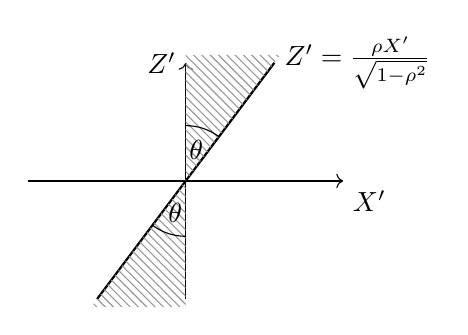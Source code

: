 \begin{tikzpicture}[scale=0.5, background layer/.style={fill=none}]
% Define constants
\def\rhovalue{0.8}
%\pgfmathsetmacro{\slope}{\rhovalue/sqrt(1-\rhovalue^2)}
\def\slope{1.333}
\def\endX{5}
\pgfmathsetmacro{\endZ}{\slope*\endX}



% Draw axes
\draw[->] (0,-3) -- (0,3) node[left] {$Z'$};
\draw[->] (-4,0) -- (4,0) node[below right] {$X'$};

% Draw the line Z' = rho*X'/sqrt(1-rho^2) constrained within axis bounds
\pgfmathsetmacro{\leftX}{-3/\slope}  % X value where line reaches Z' = -3
\pgfmathsetmacro{\rightX}{3/\slope}  % X value where line reaches Z' = 3
\pgfmathsetmacro{\actualLeftX}{max(-5.5, \leftX)}
\pgfmathsetmacro{\actualRightX}{min(5.5, \rightX)}
\pgfmathsetmacro{\actualLeftZ}{\slope*\actualLeftX}
\pgfmathsetmacro{\actualRightZ}{\slope*\actualRightX}
\draw[thick] (\actualLeftX, \actualLeftZ) -- (\actualRightX, \actualRightZ) node[right] {$Z' = \frac{\rho X'}{\sqrt{1-\rho^2}}$};
%\draw[thick] (\actualLeftX, \actualLeftZ) -- (\actualRightX, \actualRightZ) 
%  node[above right, xshift=-20pt, yshift=-10pt] {$Z' = \frac{\rho X'}{\sqrt{1-\rho^2}}$};


% Coordinates for angle measurement
\coordinate (O) at (0,0);
\coordinate (Zaxis) at (0,1);
\coordinate (LinePoint) at (1, \slope);
\coordinate (NegZaxis) at (0,-1);
\coordinate (NegLinePoint) at (-1, -\slope);
\coordinate (Zfar) at (0,3.2);
\coordinate (linetopfar) at (3.2/\slope, 3.2);
\coordinate (NegZfar) at (0,-3.2);
\coordinate (Neglinetopfar) at (-3.2/\slope, -3.2);

    \fill[pattern=north west lines, pattern color=black!40] 
      (O) -- (NegZfar) -- (Neglinetopfar) -- cycle;

    \fill[pattern=north west lines, pattern color=black!40] 
      (O) -- (Zfar) -- (linetopfar) -- cycle;


% Draw angle arc between Z' axis and the line
\pic[
    draw,
    angle radius=20pt,
    angle eccentricity=0.6,
    %preaction={draw=white, line width=6pt},
    %angle label={$\theta$}
    %label={\tikz \node[draw,fill=yellow]{2};}
    pic text=$\theta$,
] {angle = LinePoint--O--Zaxis};

\pic[
    draw,
    angle radius=20pt,
    angle eccentricity=0.6,
    %preaction={draw=white, line width=6pt},
    pic text=$\theta$,
] {angle = NegLinePoint--O--NegZaxis};

\end{tikzpicture}
